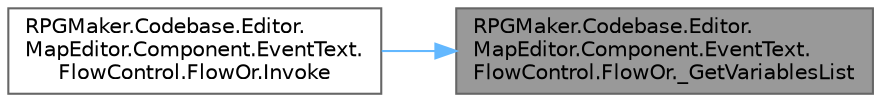 digraph "RPGMaker.Codebase.Editor.MapEditor.Component.EventText.FlowControl.FlowOr._GetVariablesList"
{
 // LATEX_PDF_SIZE
  bgcolor="transparent";
  edge [fontname=Helvetica,fontsize=10,labelfontname=Helvetica,labelfontsize=10];
  node [fontname=Helvetica,fontsize=10,shape=box,height=0.2,width=0.4];
  rankdir="RL";
  Node1 [id="Node000001",label="RPGMaker.Codebase.Editor.\lMapEditor.Component.EventText.\lFlowControl.FlowOr._GetVariablesList",height=0.2,width=0.4,color="gray40", fillcolor="grey60", style="filled", fontcolor="black",tooltip=" "];
  Node1 -> Node2 [id="edge1_Node000001_Node000002",dir="back",color="steelblue1",style="solid",tooltip=" "];
  Node2 [id="Node000002",label="RPGMaker.Codebase.Editor.\lMapEditor.Component.EventText.\lFlowControl.FlowOr.Invoke",height=0.2,width=0.4,color="grey40", fillcolor="white", style="filled",URL="$d5/d19/class_r_p_g_maker_1_1_codebase_1_1_editor_1_1_map_editor_1_1_component_1_1_event_text_1_1_flow_control_1_1_flow_or.html#a4c16fddc547ae1ad416ff113cc418a7d",tooltip=" "];
}
